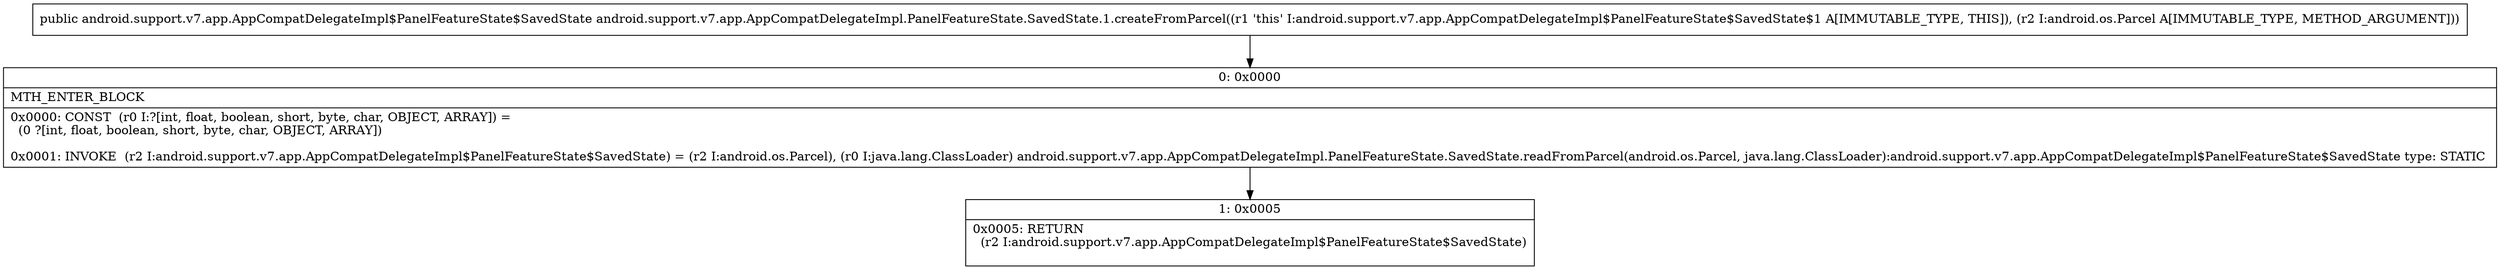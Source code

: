 digraph "CFG forandroid.support.v7.app.AppCompatDelegateImpl.PanelFeatureState.SavedState.1.createFromParcel(Landroid\/os\/Parcel;)Landroid\/support\/v7\/app\/AppCompatDelegateImpl$PanelFeatureState$SavedState;" {
Node_0 [shape=record,label="{0\:\ 0x0000|MTH_ENTER_BLOCK\l|0x0000: CONST  (r0 I:?[int, float, boolean, short, byte, char, OBJECT, ARRAY]) = \l  (0 ?[int, float, boolean, short, byte, char, OBJECT, ARRAY])\l \l0x0001: INVOKE  (r2 I:android.support.v7.app.AppCompatDelegateImpl$PanelFeatureState$SavedState) = (r2 I:android.os.Parcel), (r0 I:java.lang.ClassLoader) android.support.v7.app.AppCompatDelegateImpl.PanelFeatureState.SavedState.readFromParcel(android.os.Parcel, java.lang.ClassLoader):android.support.v7.app.AppCompatDelegateImpl$PanelFeatureState$SavedState type: STATIC \l}"];
Node_1 [shape=record,label="{1\:\ 0x0005|0x0005: RETURN  \l  (r2 I:android.support.v7.app.AppCompatDelegateImpl$PanelFeatureState$SavedState)\l \l}"];
MethodNode[shape=record,label="{public android.support.v7.app.AppCompatDelegateImpl$PanelFeatureState$SavedState android.support.v7.app.AppCompatDelegateImpl.PanelFeatureState.SavedState.1.createFromParcel((r1 'this' I:android.support.v7.app.AppCompatDelegateImpl$PanelFeatureState$SavedState$1 A[IMMUTABLE_TYPE, THIS]), (r2 I:android.os.Parcel A[IMMUTABLE_TYPE, METHOD_ARGUMENT])) }"];
MethodNode -> Node_0;
Node_0 -> Node_1;
}

